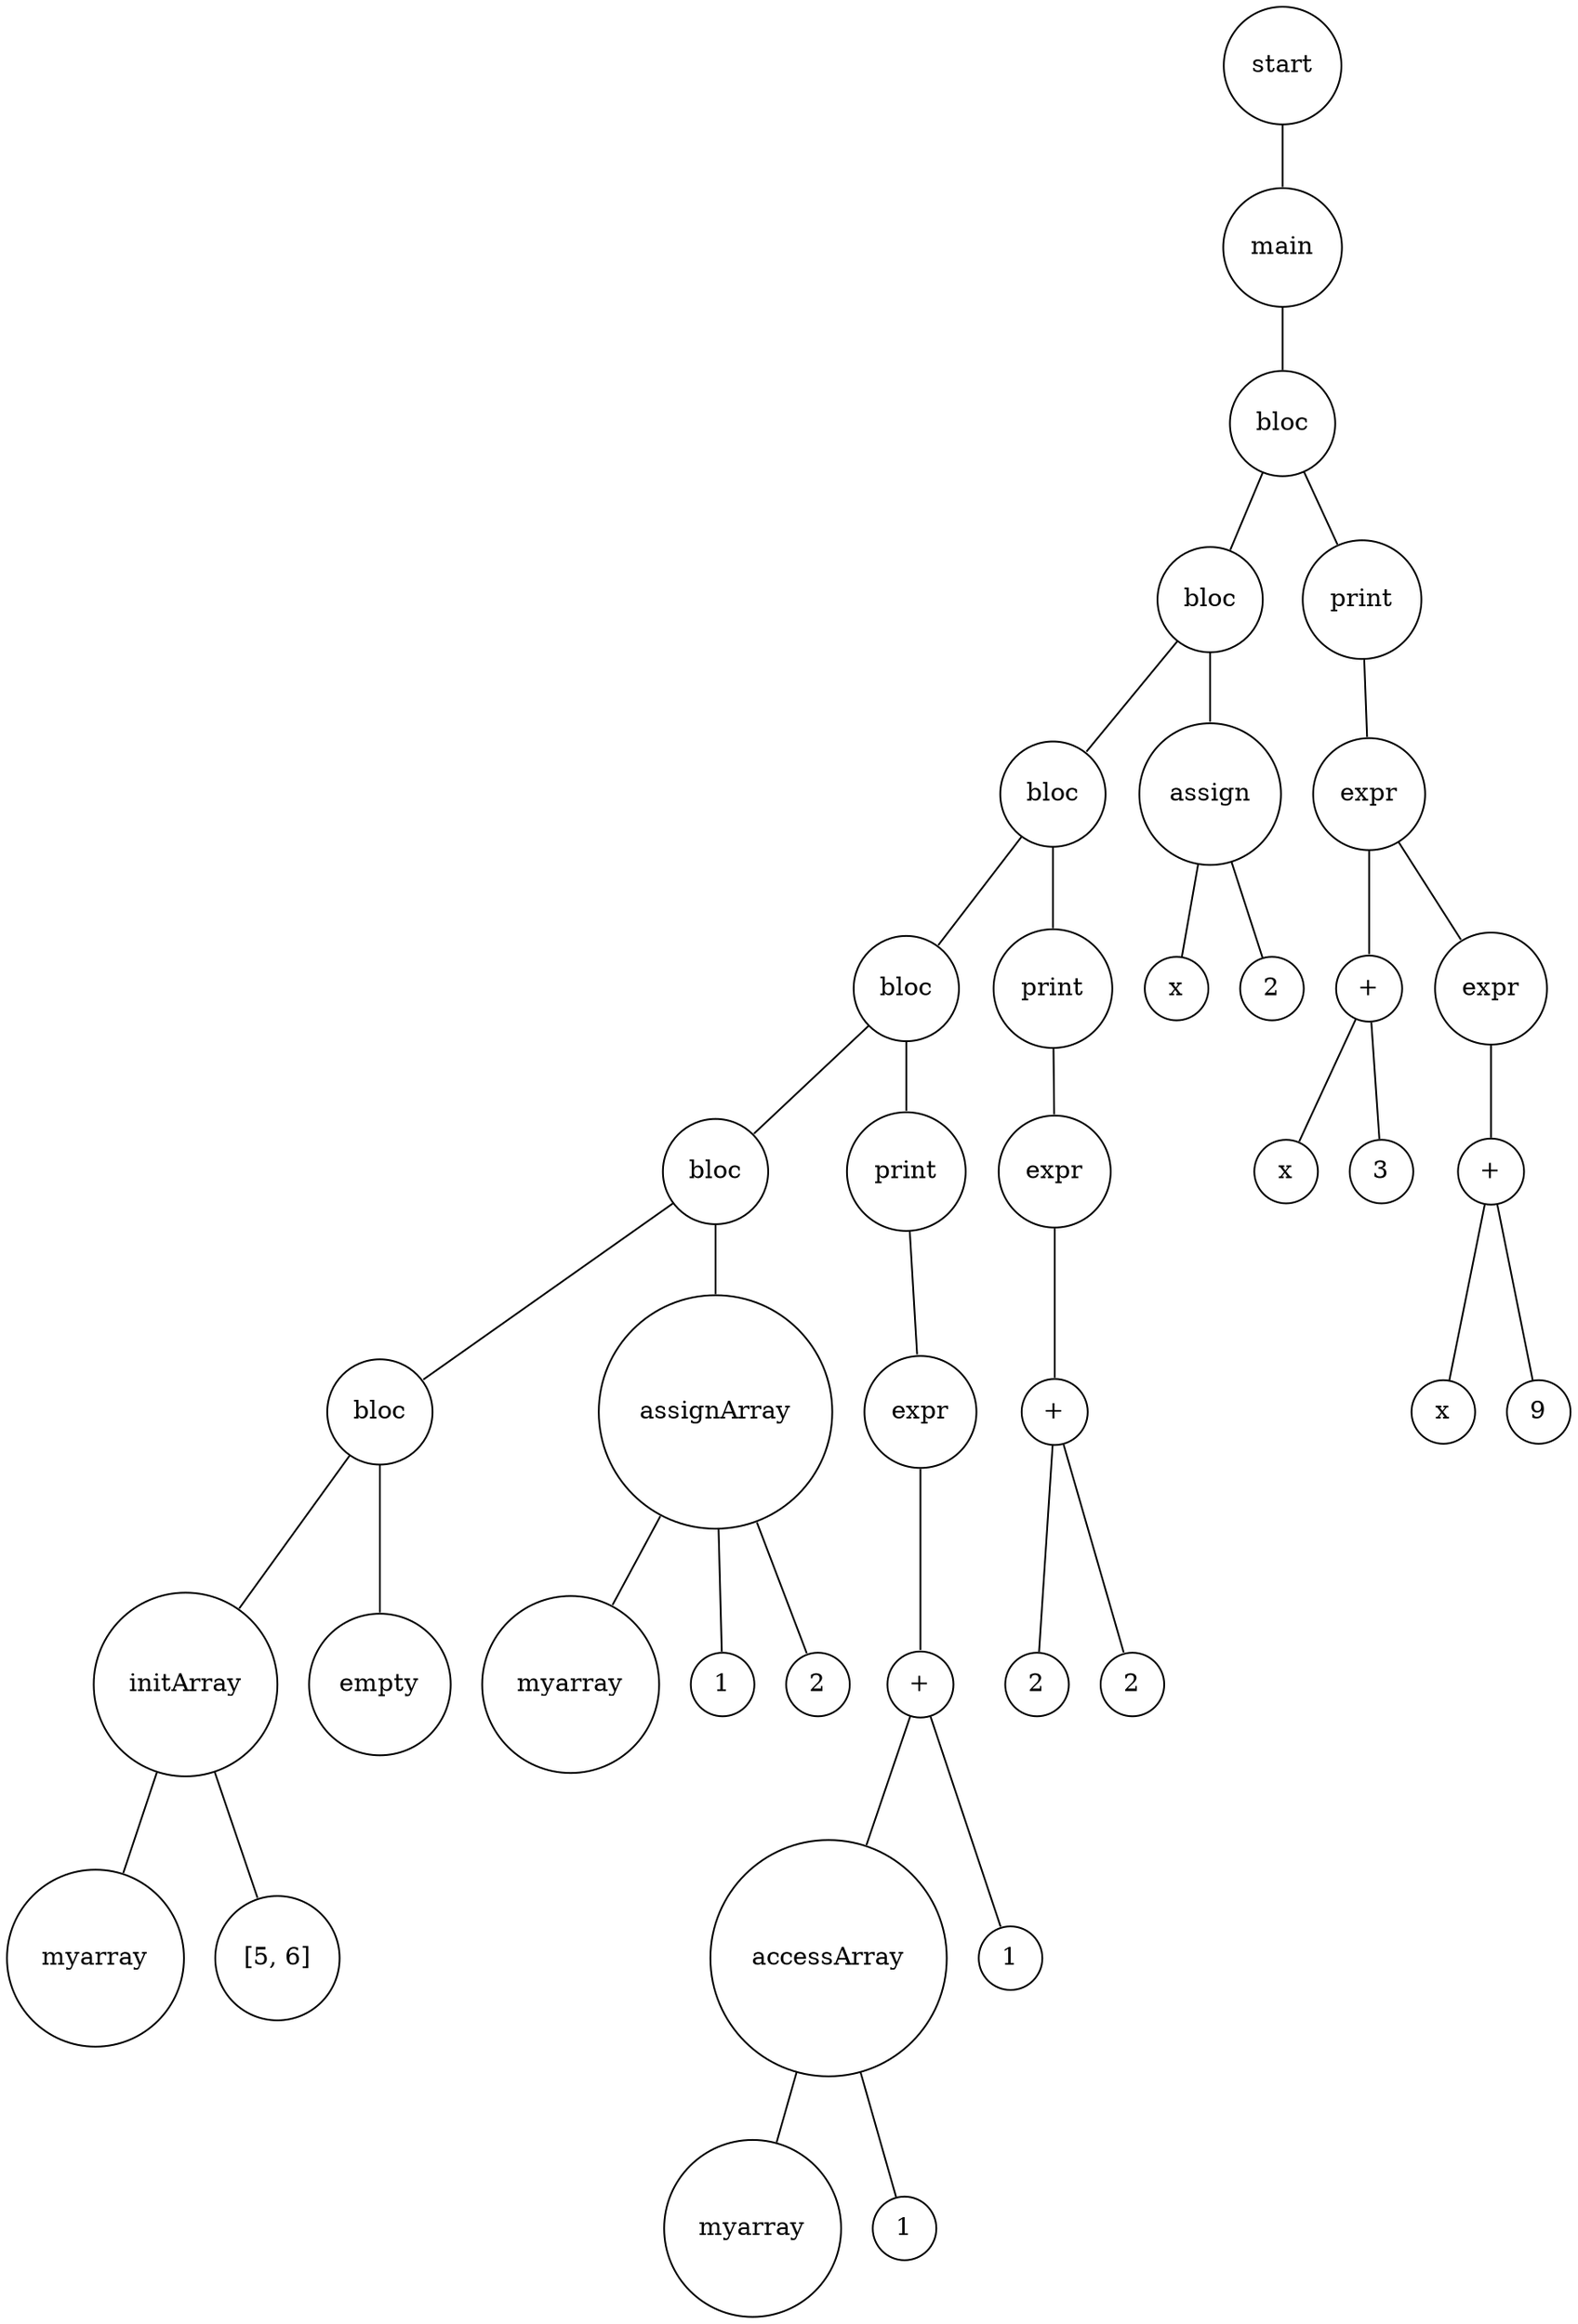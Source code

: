 digraph {
	node [shape=circle]
	"84bc85c8-404c-4475-8c37-d08af54749cf" [label=start]
	"0826fd68-d12f-4f05-b401-f510c7954cc2" [label=main]
	"f40ce309-f7e0-4e5b-b997-2455b4bc6719" [label=bloc]
	"733feca4-8fa8-4197-b436-13f4c34d8642" [label=bloc]
	"191e781d-a0b9-428b-8538-a1a32c37d5c7" [label=bloc]
	"9aea24ba-3b0e-4dce-9e95-31c0758387bd" [label=bloc]
	"e7adb1ac-d100-4d74-8667-9763b7b395ee" [label=bloc]
	"8c49a217-6e90-4280-8a5f-7479fdff2d9a" [label=bloc]
	"8b095cd7-d581-4874-91d0-cc33bb5d7a9c" [label=initArray]
	"3c9adfe3-939f-40bf-a2f3-2e6f81fd6dbb" [label=myarray]
	"8b095cd7-d581-4874-91d0-cc33bb5d7a9c" -> "3c9adfe3-939f-40bf-a2f3-2e6f81fd6dbb" [arrowsize=0]
	"10236175-9ace-46ba-9bf8-37d32b0c2b18" [label="[5, 6]"]
	"8b095cd7-d581-4874-91d0-cc33bb5d7a9c" -> "10236175-9ace-46ba-9bf8-37d32b0c2b18" [arrowsize=0]
	"8c49a217-6e90-4280-8a5f-7479fdff2d9a" -> "8b095cd7-d581-4874-91d0-cc33bb5d7a9c" [arrowsize=0]
	"de653a57-2272-443b-b68e-d71c42e184f8" [label=empty]
	"8c49a217-6e90-4280-8a5f-7479fdff2d9a" -> "de653a57-2272-443b-b68e-d71c42e184f8" [arrowsize=0]
	"e7adb1ac-d100-4d74-8667-9763b7b395ee" -> "8c49a217-6e90-4280-8a5f-7479fdff2d9a" [arrowsize=0]
	"34ec22d6-ca03-43ab-b8de-2de3ee7ebda8" [label=assignArray]
	"6e86e81f-17bb-4d13-bcf8-f34aa738fa6c" [label=myarray]
	"34ec22d6-ca03-43ab-b8de-2de3ee7ebda8" -> "6e86e81f-17bb-4d13-bcf8-f34aa738fa6c" [arrowsize=0]
	"76d62351-5e37-4c2c-a76b-ba3cd451b56e" [label=1]
	"34ec22d6-ca03-43ab-b8de-2de3ee7ebda8" -> "76d62351-5e37-4c2c-a76b-ba3cd451b56e" [arrowsize=0]
	"bc263794-223f-48a1-bf0f-a471de7e046b" [label=2]
	"34ec22d6-ca03-43ab-b8de-2de3ee7ebda8" -> "bc263794-223f-48a1-bf0f-a471de7e046b" [arrowsize=0]
	"e7adb1ac-d100-4d74-8667-9763b7b395ee" -> "34ec22d6-ca03-43ab-b8de-2de3ee7ebda8" [arrowsize=0]
	"9aea24ba-3b0e-4dce-9e95-31c0758387bd" -> "e7adb1ac-d100-4d74-8667-9763b7b395ee" [arrowsize=0]
	"cae62eaa-6f04-4998-8e2d-8cb879625c08" [label=print]
	"8c8d5f0d-660d-44ef-a576-297cb1966e27" [label=expr]
	"a4f84e7f-685e-4683-af7b-a46f2053e7c7" [label="+"]
	"56a55571-6624-4ee5-9862-9fb2fc60f5f0" [label=accessArray]
	"41916eb1-53a8-4dce-a6da-576c7c51a282" [label=myarray]
	"56a55571-6624-4ee5-9862-9fb2fc60f5f0" -> "41916eb1-53a8-4dce-a6da-576c7c51a282" [arrowsize=0]
	"8a06e956-1639-4da8-960b-da7b7c38354c" [label=1]
	"56a55571-6624-4ee5-9862-9fb2fc60f5f0" -> "8a06e956-1639-4da8-960b-da7b7c38354c" [arrowsize=0]
	"a4f84e7f-685e-4683-af7b-a46f2053e7c7" -> "56a55571-6624-4ee5-9862-9fb2fc60f5f0" [arrowsize=0]
	"a8aa5b03-fd9f-4fc9-a2c2-73ce31a36add" [label=1]
	"a4f84e7f-685e-4683-af7b-a46f2053e7c7" -> "a8aa5b03-fd9f-4fc9-a2c2-73ce31a36add" [arrowsize=0]
	"8c8d5f0d-660d-44ef-a576-297cb1966e27" -> "a4f84e7f-685e-4683-af7b-a46f2053e7c7" [arrowsize=0]
	"cae62eaa-6f04-4998-8e2d-8cb879625c08" -> "8c8d5f0d-660d-44ef-a576-297cb1966e27" [arrowsize=0]
	"9aea24ba-3b0e-4dce-9e95-31c0758387bd" -> "cae62eaa-6f04-4998-8e2d-8cb879625c08" [arrowsize=0]
	"191e781d-a0b9-428b-8538-a1a32c37d5c7" -> "9aea24ba-3b0e-4dce-9e95-31c0758387bd" [arrowsize=0]
	"2c1fc2e5-6768-47d6-b91f-42a326d4ac21" [label=print]
	"badc55c4-c21f-49e5-bb0b-a510032ad9b1" [label=expr]
	"eae7fbcc-c889-4f75-9580-d0556fef26f7" [label="+"]
	"2860d5a2-740e-4004-a84c-1c4dc5431958" [label=2]
	"eae7fbcc-c889-4f75-9580-d0556fef26f7" -> "2860d5a2-740e-4004-a84c-1c4dc5431958" [arrowsize=0]
	"e17215f4-0c72-49a0-8eb8-7adc274c250f" [label=2]
	"eae7fbcc-c889-4f75-9580-d0556fef26f7" -> "e17215f4-0c72-49a0-8eb8-7adc274c250f" [arrowsize=0]
	"badc55c4-c21f-49e5-bb0b-a510032ad9b1" -> "eae7fbcc-c889-4f75-9580-d0556fef26f7" [arrowsize=0]
	"2c1fc2e5-6768-47d6-b91f-42a326d4ac21" -> "badc55c4-c21f-49e5-bb0b-a510032ad9b1" [arrowsize=0]
	"191e781d-a0b9-428b-8538-a1a32c37d5c7" -> "2c1fc2e5-6768-47d6-b91f-42a326d4ac21" [arrowsize=0]
	"733feca4-8fa8-4197-b436-13f4c34d8642" -> "191e781d-a0b9-428b-8538-a1a32c37d5c7" [arrowsize=0]
	"1f175a1f-b2cf-4865-990d-a78fa6de065f" [label=assign]
	"443f5de6-ed67-44c0-a4ab-137ac308ee62" [label=x]
	"1f175a1f-b2cf-4865-990d-a78fa6de065f" -> "443f5de6-ed67-44c0-a4ab-137ac308ee62" [arrowsize=0]
	"e4fdd287-fdb6-4763-b6e5-f391417f4801" [label=2]
	"1f175a1f-b2cf-4865-990d-a78fa6de065f" -> "e4fdd287-fdb6-4763-b6e5-f391417f4801" [arrowsize=0]
	"733feca4-8fa8-4197-b436-13f4c34d8642" -> "1f175a1f-b2cf-4865-990d-a78fa6de065f" [arrowsize=0]
	"f40ce309-f7e0-4e5b-b997-2455b4bc6719" -> "733feca4-8fa8-4197-b436-13f4c34d8642" [arrowsize=0]
	"9f3f9cbd-0e4b-471f-bb09-fceebfd23a7b" [label=print]
	"49db2e78-9838-46b1-8b36-b6ea6f7b93da" [label=expr]
	"a4cac6da-51dd-41f2-a9cc-3ff18daa12d9" [label="+"]
	"abe7b803-2aee-42d2-bccc-cbea971a3d11" [label=x]
	"a4cac6da-51dd-41f2-a9cc-3ff18daa12d9" -> "abe7b803-2aee-42d2-bccc-cbea971a3d11" [arrowsize=0]
	"a6bbbac4-c861-4190-ad60-b43079e0071a" [label=3]
	"a4cac6da-51dd-41f2-a9cc-3ff18daa12d9" -> "a6bbbac4-c861-4190-ad60-b43079e0071a" [arrowsize=0]
	"49db2e78-9838-46b1-8b36-b6ea6f7b93da" -> "a4cac6da-51dd-41f2-a9cc-3ff18daa12d9" [arrowsize=0]
	"d7552a0f-fd13-4ef0-b4dc-f3f3f33b9d57" [label=expr]
	"bad16b9a-cc0d-4b5f-9c26-8cb2126d85ac" [label="+"]
	"206f16ff-50d4-456d-9270-eb5b1de64d25" [label=x]
	"bad16b9a-cc0d-4b5f-9c26-8cb2126d85ac" -> "206f16ff-50d4-456d-9270-eb5b1de64d25" [arrowsize=0]
	"0e9fae7a-bf64-4c80-87fb-2912bda1a6d1" [label=9]
	"bad16b9a-cc0d-4b5f-9c26-8cb2126d85ac" -> "0e9fae7a-bf64-4c80-87fb-2912bda1a6d1" [arrowsize=0]
	"d7552a0f-fd13-4ef0-b4dc-f3f3f33b9d57" -> "bad16b9a-cc0d-4b5f-9c26-8cb2126d85ac" [arrowsize=0]
	"49db2e78-9838-46b1-8b36-b6ea6f7b93da" -> "d7552a0f-fd13-4ef0-b4dc-f3f3f33b9d57" [arrowsize=0]
	"9f3f9cbd-0e4b-471f-bb09-fceebfd23a7b" -> "49db2e78-9838-46b1-8b36-b6ea6f7b93da" [arrowsize=0]
	"f40ce309-f7e0-4e5b-b997-2455b4bc6719" -> "9f3f9cbd-0e4b-471f-bb09-fceebfd23a7b" [arrowsize=0]
	"0826fd68-d12f-4f05-b401-f510c7954cc2" -> "f40ce309-f7e0-4e5b-b997-2455b4bc6719" [arrowsize=0]
	"84bc85c8-404c-4475-8c37-d08af54749cf" -> "0826fd68-d12f-4f05-b401-f510c7954cc2" [arrowsize=0]
}
